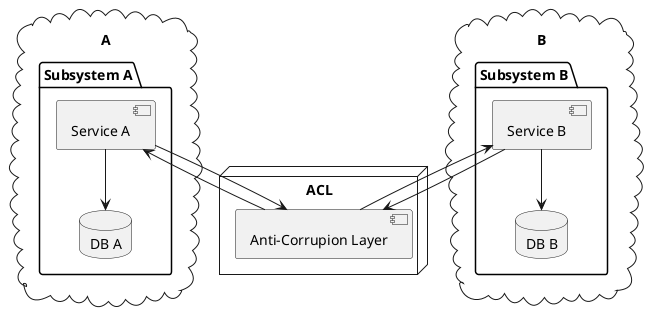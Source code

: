 @startuml
cloud A {
package "Subsystem A" {
[Service A]
database "DB A"
}
}
cloud B {
package "Subsystem B" {
[Service B]
database "DB B"
}
}
node ACL {
component "Anti-Corrupion Layer"
}

[Service A] --> [DB A]
[Service B] --> [DB B]
[Service A] --> [Anti-Corrupion Layer]
[Anti-Corrupion Layer] --> [Service A]
[Service B] --> [Anti-Corrupion Layer]
[Anti-Corrupion Layer] --> [Service B]
@enduml